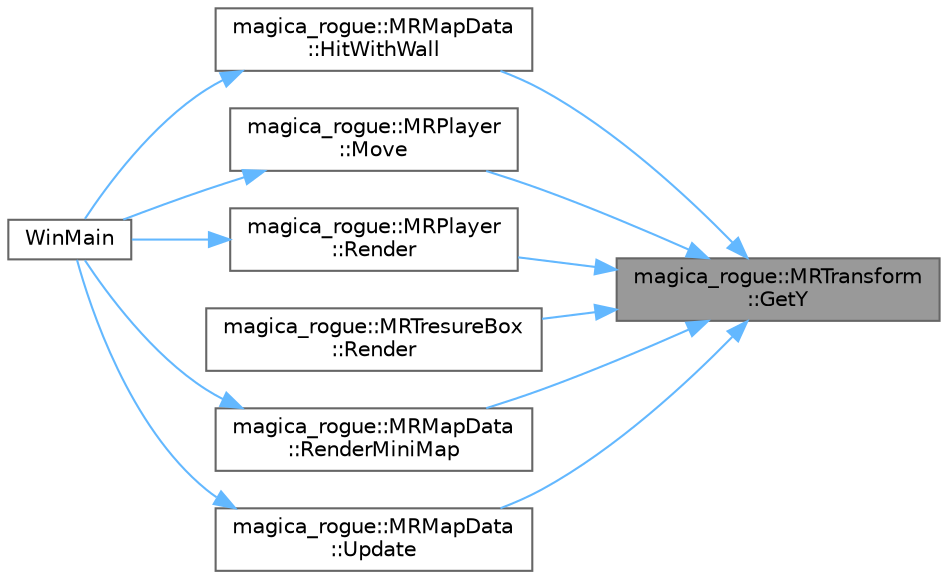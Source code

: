 digraph "magica_rogue::MRTransform::GetY"
{
 // LATEX_PDF_SIZE
  bgcolor="transparent";
  edge [fontname=Helvetica,fontsize=10,labelfontname=Helvetica,labelfontsize=10];
  node [fontname=Helvetica,fontsize=10,shape=box,height=0.2,width=0.4];
  rankdir="RL";
  Node1 [id="Node000001",label="magica_rogue::MRTransform\l::GetY",height=0.2,width=0.4,color="gray40", fillcolor="grey60", style="filled", fontcolor="black",tooltip="Y座標を取得"];
  Node1 -> Node2 [id="edge1_Node000001_Node000002",dir="back",color="steelblue1",style="solid",tooltip=" "];
  Node2 [id="Node000002",label="magica_rogue::MRMapData\l::HitWithWall",height=0.2,width=0.4,color="grey40", fillcolor="white", style="filled",URL="$classmagica__rogue_1_1_m_r_map_data.html#a88148553633fb3e51266a609e6ad7e28",tooltip="壁と物体の衝突を処理する"];
  Node2 -> Node3 [id="edge2_Node000002_Node000003",dir="back",color="steelblue1",style="solid",tooltip=" "];
  Node3 [id="Node000003",label="WinMain",height=0.2,width=0.4,color="grey40", fillcolor="white", style="filled",URL="$main_8cpp.html#aa9f5bde5a38da1ef0ae63e9a5a567411",tooltip=" "];
  Node1 -> Node4 [id="edge3_Node000001_Node000004",dir="back",color="steelblue1",style="solid",tooltip=" "];
  Node4 [id="Node000004",label="magica_rogue::MRPlayer\l::Move",height=0.2,width=0.4,color="grey40", fillcolor="white", style="filled",URL="$classmagica__rogue_1_1_m_r_player.html#a133ff95b055b679c5f38723a0455a3d9",tooltip="移動"];
  Node4 -> Node3 [id="edge4_Node000004_Node000003",dir="back",color="steelblue1",style="solid",tooltip=" "];
  Node1 -> Node5 [id="edge5_Node000001_Node000005",dir="back",color="steelblue1",style="solid",tooltip=" "];
  Node5 [id="Node000005",label="magica_rogue::MRPlayer\l::Render",height=0.2,width=0.4,color="grey40", fillcolor="white", style="filled",URL="$classmagica__rogue_1_1_m_r_player.html#a703b50d4ad2cf05bc07c5041bc97907b",tooltip="描画"];
  Node5 -> Node3 [id="edge6_Node000005_Node000003",dir="back",color="steelblue1",style="solid",tooltip=" "];
  Node1 -> Node6 [id="edge7_Node000001_Node000006",dir="back",color="steelblue1",style="solid",tooltip=" "];
  Node6 [id="Node000006",label="magica_rogue::MRTresureBox\l::Render",height=0.2,width=0.4,color="grey40", fillcolor="white", style="filled",URL="$classmagica__rogue_1_1_m_r_tresure_box.html#ab9204c864f87492656a71232ac975375",tooltip="描画"];
  Node1 -> Node7 [id="edge8_Node000001_Node000007",dir="back",color="steelblue1",style="solid",tooltip=" "];
  Node7 [id="Node000007",label="magica_rogue::MRMapData\l::RenderMiniMap",height=0.2,width=0.4,color="grey40", fillcolor="white", style="filled",URL="$classmagica__rogue_1_1_m_r_map_data.html#ada21e0dc70b03ec6bd368d2c79b6d3fa",tooltip="ミニマップを描画"];
  Node7 -> Node3 [id="edge9_Node000007_Node000003",dir="back",color="steelblue1",style="solid",tooltip=" "];
  Node1 -> Node8 [id="edge10_Node000001_Node000008",dir="back",color="steelblue1",style="solid",tooltip=" "];
  Node8 [id="Node000008",label="magica_rogue::MRMapData\l::Update",height=0.2,width=0.4,color="grey40", fillcolor="white", style="filled",URL="$classmagica__rogue_1_1_m_r_map_data.html#adc98d6d0690724e2c6b02ad52deaf9f6",tooltip="マップを更新"];
  Node8 -> Node3 [id="edge11_Node000008_Node000003",dir="back",color="steelblue1",style="solid",tooltip=" "];
}

